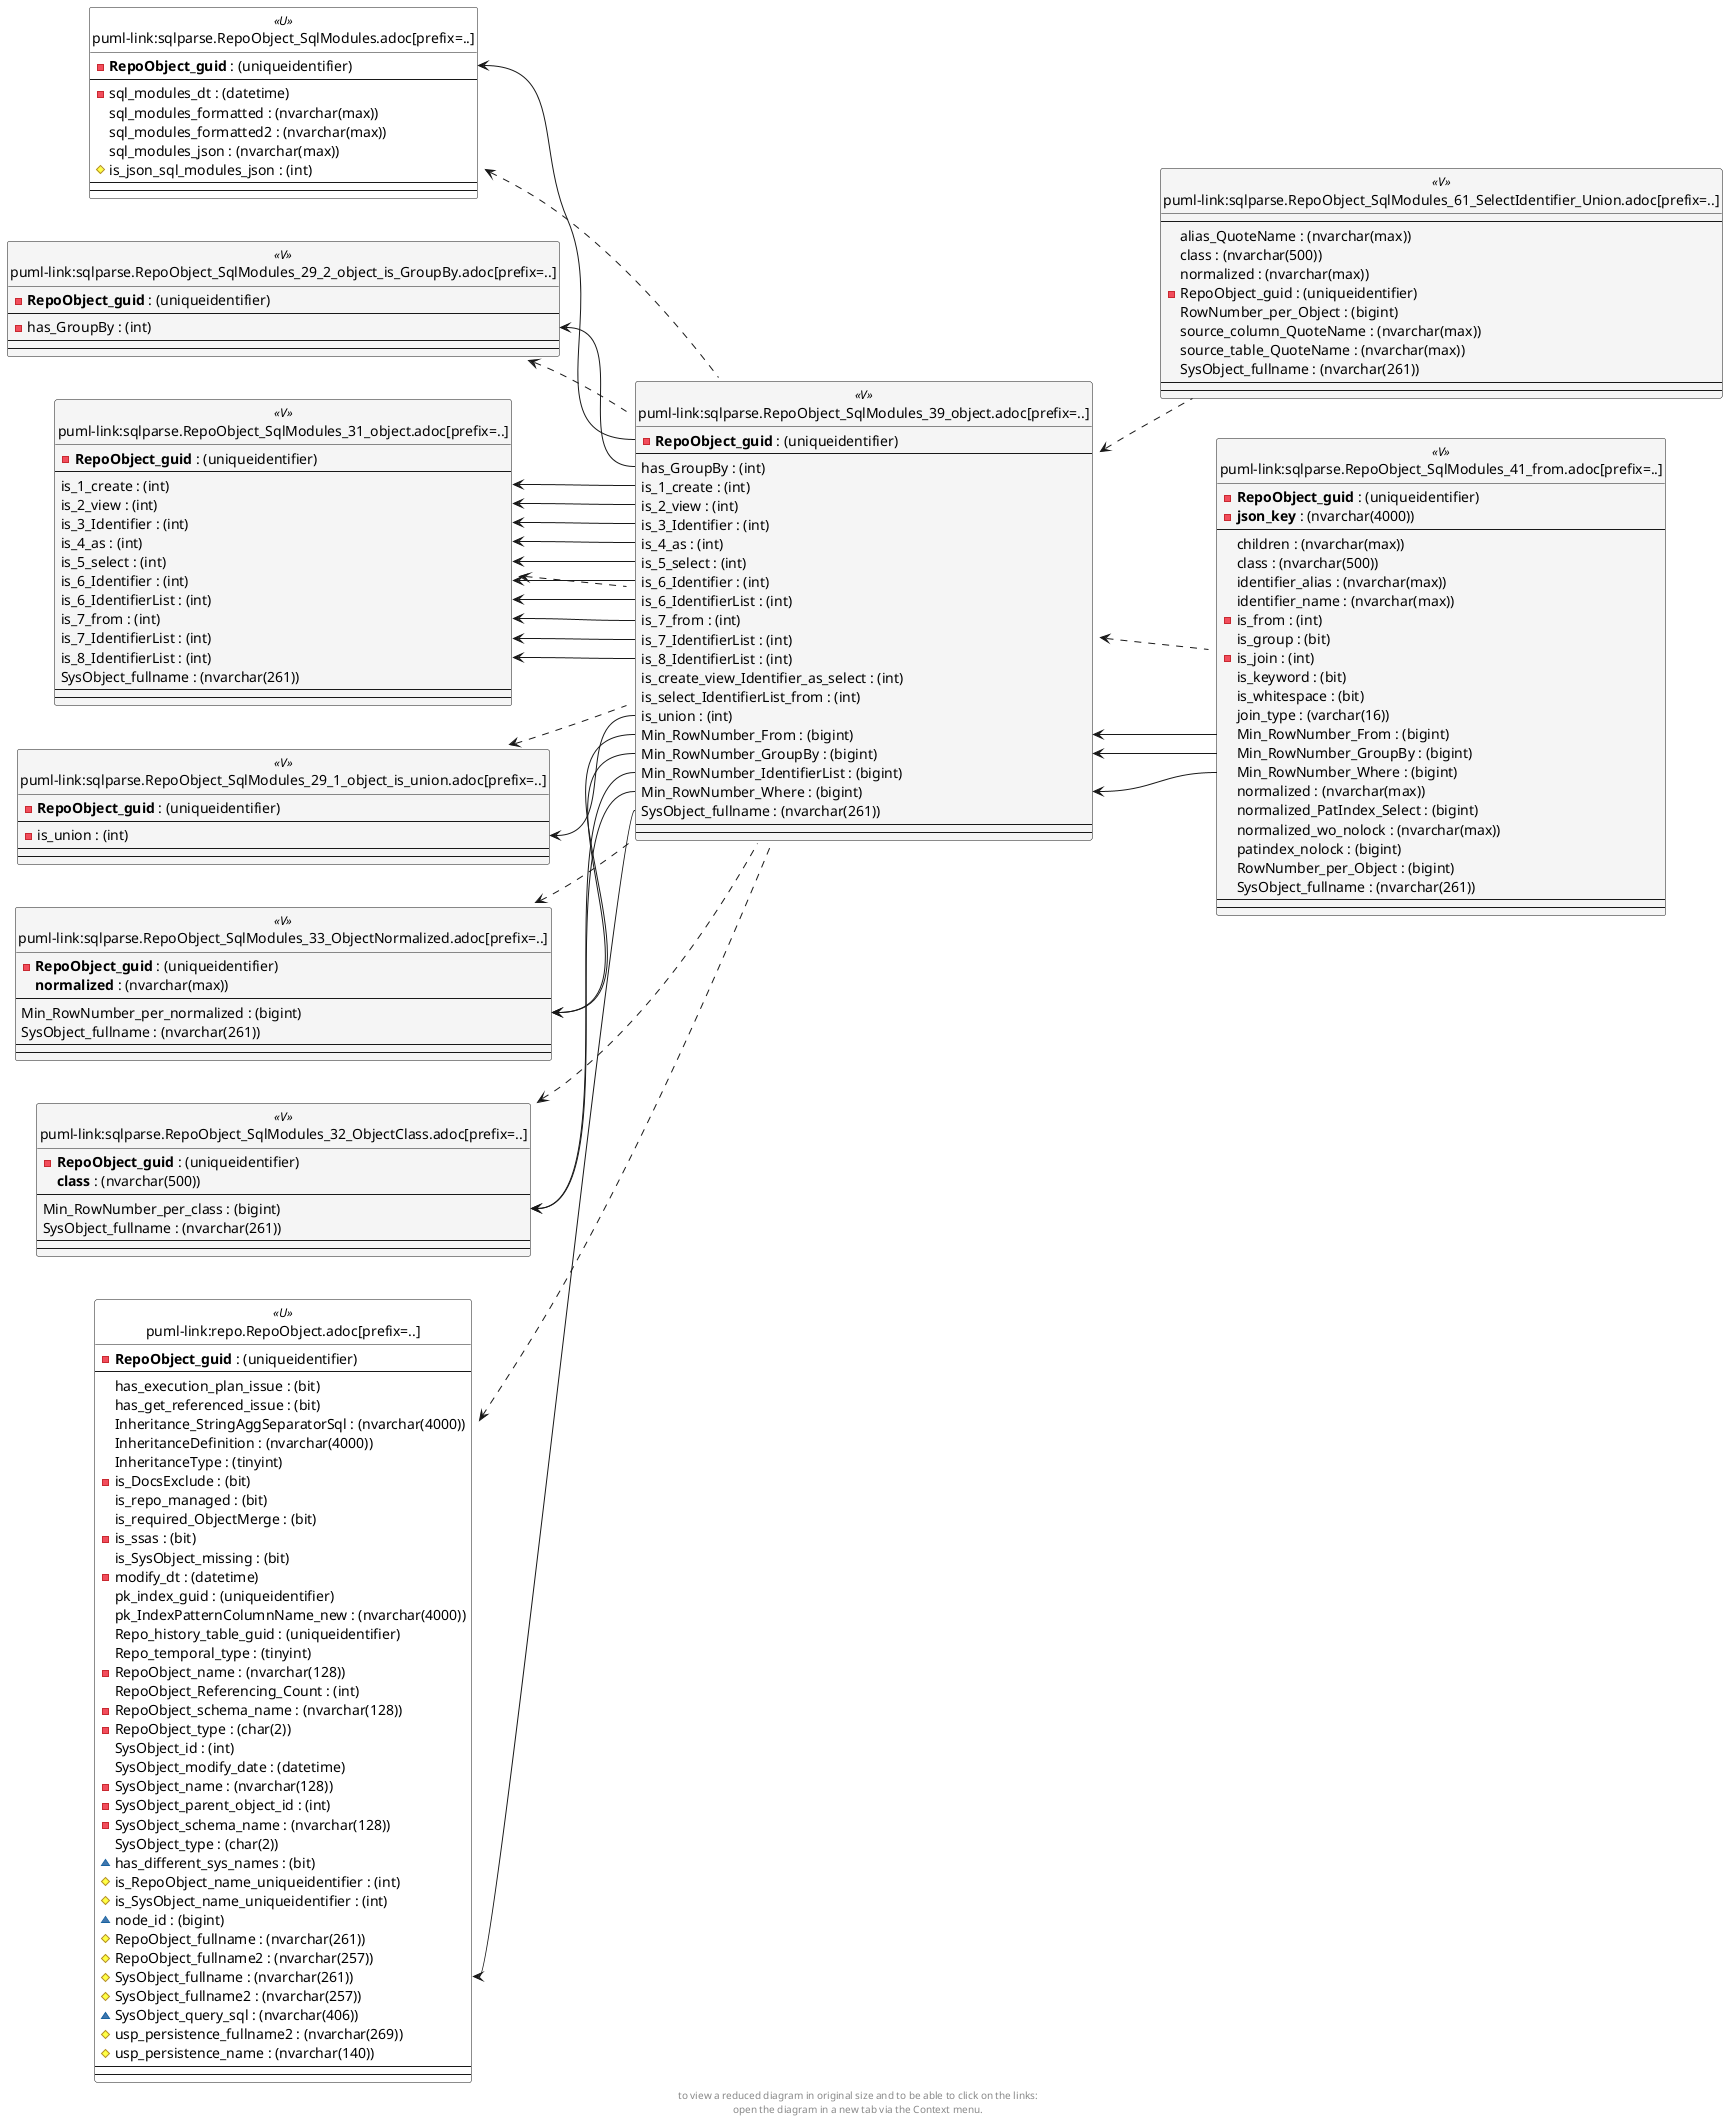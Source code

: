 @startuml
left to right direction
'top to bottom direction
hide circle
'avoide "." issues:
set namespaceSeparator none


skinparam class {
  BackgroundColor White
  BackgroundColor<<FN>> Yellow
  BackgroundColor<<FS>> Yellow
  BackgroundColor<<FT>> LightGray
  BackgroundColor<<IF>> Yellow
  BackgroundColor<<IS>> Yellow
  BackgroundColor<<P>> Aqua
  BackgroundColor<<PC>> Aqua
  BackgroundColor<<SN>> Yellow
  BackgroundColor<<SO>> SlateBlue
  BackgroundColor<<TF>> LightGray
  BackgroundColor<<TR>> Tomato
  BackgroundColor<<U>> White
  BackgroundColor<<V>> WhiteSmoke
  BackgroundColor<<X>> Aqua
}


entity "puml-link:repo.RepoObject.adoc[prefix=..]" as repo.RepoObject << U >> {
  - **RepoObject_guid** : (uniqueidentifier)
  --
  has_execution_plan_issue : (bit)
  has_get_referenced_issue : (bit)
  Inheritance_StringAggSeparatorSql : (nvarchar(4000))
  InheritanceDefinition : (nvarchar(4000))
  InheritanceType : (tinyint)
  - is_DocsExclude : (bit)
  is_repo_managed : (bit)
  is_required_ObjectMerge : (bit)
  - is_ssas : (bit)
  is_SysObject_missing : (bit)
  - modify_dt : (datetime)
  pk_index_guid : (uniqueidentifier)
  pk_IndexPatternColumnName_new : (nvarchar(4000))
  Repo_history_table_guid : (uniqueidentifier)
  Repo_temporal_type : (tinyint)
  - RepoObject_name : (nvarchar(128))
  RepoObject_Referencing_Count : (int)
  - RepoObject_schema_name : (nvarchar(128))
  - RepoObject_type : (char(2))
  SysObject_id : (int)
  SysObject_modify_date : (datetime)
  - SysObject_name : (nvarchar(128))
  - SysObject_parent_object_id : (int)
  - SysObject_schema_name : (nvarchar(128))
  SysObject_type : (char(2))
  ~ has_different_sys_names : (bit)
  # is_RepoObject_name_uniqueidentifier : (int)
  # is_SysObject_name_uniqueidentifier : (int)
  ~ node_id : (bigint)
  # RepoObject_fullname : (nvarchar(261))
  # RepoObject_fullname2 : (nvarchar(257))
  # SysObject_fullname : (nvarchar(261))
  # SysObject_fullname2 : (nvarchar(257))
  ~ SysObject_query_sql : (nvarchar(406))
  # usp_persistence_fullname2 : (nvarchar(269))
  # usp_persistence_name : (nvarchar(140))
  --
  --
}

entity "puml-link:sqlparse.RepoObject_SqlModules.adoc[prefix=..]" as sqlparse.RepoObject_SqlModules << U >> {
  - **RepoObject_guid** : (uniqueidentifier)
  --
  - sql_modules_dt : (datetime)
  sql_modules_formatted : (nvarchar(max))
  sql_modules_formatted2 : (nvarchar(max))
  sql_modules_json : (nvarchar(max))
  # is_json_sql_modules_json : (int)
  --
  --
}

entity "puml-link:sqlparse.RepoObject_SqlModules_29_1_object_is_union.adoc[prefix=..]" as sqlparse.RepoObject_SqlModules_29_1_object_is_union << V >> {
  - **RepoObject_guid** : (uniqueidentifier)
  --
  - is_union : (int)
  --
  --
}

entity "puml-link:sqlparse.RepoObject_SqlModules_29_2_object_is_GroupBy.adoc[prefix=..]" as sqlparse.RepoObject_SqlModules_29_2_object_is_GroupBy << V >> {
  - **RepoObject_guid** : (uniqueidentifier)
  --
  - has_GroupBy : (int)
  --
  --
}

entity "puml-link:sqlparse.RepoObject_SqlModules_31_object.adoc[prefix=..]" as sqlparse.RepoObject_SqlModules_31_object << V >> {
  - **RepoObject_guid** : (uniqueidentifier)
  --
  is_1_create : (int)
  is_2_view : (int)
  is_3_Identifier : (int)
  is_4_as : (int)
  is_5_select : (int)
  is_6_Identifier : (int)
  is_6_IdentifierList : (int)
  is_7_from : (int)
  is_7_IdentifierList : (int)
  is_8_IdentifierList : (int)
  SysObject_fullname : (nvarchar(261))
  --
  --
}

entity "puml-link:sqlparse.RepoObject_SqlModules_32_ObjectClass.adoc[prefix=..]" as sqlparse.RepoObject_SqlModules_32_ObjectClass << V >> {
  - **RepoObject_guid** : (uniqueidentifier)
  **class** : (nvarchar(500))
  --
  Min_RowNumber_per_class : (bigint)
  SysObject_fullname : (nvarchar(261))
  --
  --
}

entity "puml-link:sqlparse.RepoObject_SqlModules_33_ObjectNormalized.adoc[prefix=..]" as sqlparse.RepoObject_SqlModules_33_ObjectNormalized << V >> {
  - **RepoObject_guid** : (uniqueidentifier)
  **normalized** : (nvarchar(max))
  --
  Min_RowNumber_per_normalized : (bigint)
  SysObject_fullname : (nvarchar(261))
  --
  --
}

entity "puml-link:sqlparse.RepoObject_SqlModules_39_object.adoc[prefix=..]" as sqlparse.RepoObject_SqlModules_39_object << V >> {
  - **RepoObject_guid** : (uniqueidentifier)
  --
  has_GroupBy : (int)
  is_1_create : (int)
  is_2_view : (int)
  is_3_Identifier : (int)
  is_4_as : (int)
  is_5_select : (int)
  is_6_Identifier : (int)
  is_6_IdentifierList : (int)
  is_7_from : (int)
  is_7_IdentifierList : (int)
  is_8_IdentifierList : (int)
  is_create_view_Identifier_as_select : (int)
  is_select_IdentifierList_from : (int)
  is_union : (int)
  Min_RowNumber_From : (bigint)
  Min_RowNumber_GroupBy : (bigint)
  Min_RowNumber_IdentifierList : (bigint)
  Min_RowNumber_Where : (bigint)
  SysObject_fullname : (nvarchar(261))
  --
  --
}

entity "puml-link:sqlparse.RepoObject_SqlModules_41_from.adoc[prefix=..]" as sqlparse.RepoObject_SqlModules_41_from << V >> {
  - **RepoObject_guid** : (uniqueidentifier)
  - **json_key** : (nvarchar(4000))
  --
  children : (nvarchar(max))
  class : (nvarchar(500))
  identifier_alias : (nvarchar(max))
  identifier_name : (nvarchar(max))
  - is_from : (int)
  is_group : (bit)
  - is_join : (int)
  is_keyword : (bit)
  is_whitespace : (bit)
  join_type : (varchar(16))
  Min_RowNumber_From : (bigint)
  Min_RowNumber_GroupBy : (bigint)
  Min_RowNumber_Where : (bigint)
  normalized : (nvarchar(max))
  normalized_PatIndex_Select : (bigint)
  normalized_wo_nolock : (nvarchar(max))
  patindex_nolock : (bigint)
  RowNumber_per_Object : (bigint)
  SysObject_fullname : (nvarchar(261))
  --
  --
}

entity "puml-link:sqlparse.RepoObject_SqlModules_61_SelectIdentifier_Union.adoc[prefix=..]" as sqlparse.RepoObject_SqlModules_61_SelectIdentifier_Union << V >> {
  --
  alias_QuoteName : (nvarchar(max))
  class : (nvarchar(500))
  normalized : (nvarchar(max))
  - RepoObject_guid : (uniqueidentifier)
  RowNumber_per_Object : (bigint)
  source_column_QuoteName : (nvarchar(max))
  source_table_QuoteName : (nvarchar(max))
  SysObject_fullname : (nvarchar(261))
  --
  --
}

repo.RepoObject <.. sqlparse.RepoObject_SqlModules_39_object
sqlparse.RepoObject_SqlModules <.. sqlparse.RepoObject_SqlModules_39_object
sqlparse.RepoObject_SqlModules_29_1_object_is_union <.. sqlparse.RepoObject_SqlModules_39_object
sqlparse.RepoObject_SqlModules_29_2_object_is_GroupBy <.. sqlparse.RepoObject_SqlModules_39_object
sqlparse.RepoObject_SqlModules_31_object <.. sqlparse.RepoObject_SqlModules_39_object
sqlparse.RepoObject_SqlModules_32_ObjectClass <.. sqlparse.RepoObject_SqlModules_39_object
sqlparse.RepoObject_SqlModules_33_ObjectNormalized <.. sqlparse.RepoObject_SqlModules_39_object
sqlparse.RepoObject_SqlModules_39_object <.. sqlparse.RepoObject_SqlModules_41_from
sqlparse.RepoObject_SqlModules_39_object <.. sqlparse.RepoObject_SqlModules_61_SelectIdentifier_Union
repo.RepoObject::SysObject_fullname <-- sqlparse.RepoObject_SqlModules_39_object::SysObject_fullname
sqlparse.RepoObject_SqlModules::RepoObject_guid <-- sqlparse.RepoObject_SqlModules_39_object::RepoObject_guid
sqlparse.RepoObject_SqlModules_29_1_object_is_union::is_union <-- sqlparse.RepoObject_SqlModules_39_object::is_union
sqlparse.RepoObject_SqlModules_29_2_object_is_GroupBy::has_GroupBy <-- sqlparse.RepoObject_SqlModules_39_object::has_GroupBy
sqlparse.RepoObject_SqlModules_31_object::is_1_create <-- sqlparse.RepoObject_SqlModules_39_object::is_1_create
sqlparse.RepoObject_SqlModules_31_object::is_2_view <-- sqlparse.RepoObject_SqlModules_39_object::is_2_view
sqlparse.RepoObject_SqlModules_31_object::is_3_Identifier <-- sqlparse.RepoObject_SqlModules_39_object::is_3_Identifier
sqlparse.RepoObject_SqlModules_31_object::is_4_as <-- sqlparse.RepoObject_SqlModules_39_object::is_4_as
sqlparse.RepoObject_SqlModules_31_object::is_5_select <-- sqlparse.RepoObject_SqlModules_39_object::is_5_select
sqlparse.RepoObject_SqlModules_31_object::is_6_Identifier <-- sqlparse.RepoObject_SqlModules_39_object::is_6_Identifier
sqlparse.RepoObject_SqlModules_31_object::is_6_IdentifierList <-- sqlparse.RepoObject_SqlModules_39_object::is_6_IdentifierList
sqlparse.RepoObject_SqlModules_31_object::is_7_from <-- sqlparse.RepoObject_SqlModules_39_object::is_7_from
sqlparse.RepoObject_SqlModules_31_object::is_7_IdentifierList <-- sqlparse.RepoObject_SqlModules_39_object::is_7_IdentifierList
sqlparse.RepoObject_SqlModules_31_object::is_8_IdentifierList <-- sqlparse.RepoObject_SqlModules_39_object::is_8_IdentifierList
sqlparse.RepoObject_SqlModules_32_ObjectClass::Min_RowNumber_per_class <-- sqlparse.RepoObject_SqlModules_39_object::Min_RowNumber_IdentifierList
sqlparse.RepoObject_SqlModules_32_ObjectClass::Min_RowNumber_per_class <-- sqlparse.RepoObject_SqlModules_39_object::Min_RowNumber_Where
sqlparse.RepoObject_SqlModules_33_ObjectNormalized::Min_RowNumber_per_normalized <-- sqlparse.RepoObject_SqlModules_39_object::Min_RowNumber_From
sqlparse.RepoObject_SqlModules_33_ObjectNormalized::Min_RowNumber_per_normalized <-- sqlparse.RepoObject_SqlModules_39_object::Min_RowNumber_GroupBy
sqlparse.RepoObject_SqlModules_39_object::Min_RowNumber_From <-- sqlparse.RepoObject_SqlModules_41_from::Min_RowNumber_From
sqlparse.RepoObject_SqlModules_39_object::Min_RowNumber_GroupBy <-- sqlparse.RepoObject_SqlModules_41_from::Min_RowNumber_GroupBy
sqlparse.RepoObject_SqlModules_39_object::Min_RowNumber_Where <-- sqlparse.RepoObject_SqlModules_41_from::Min_RowNumber_Where
footer
to view a reduced diagram in original size and to be able to click on the links:
open the diagram in a new tab via the Context menu.
end footer

@enduml

